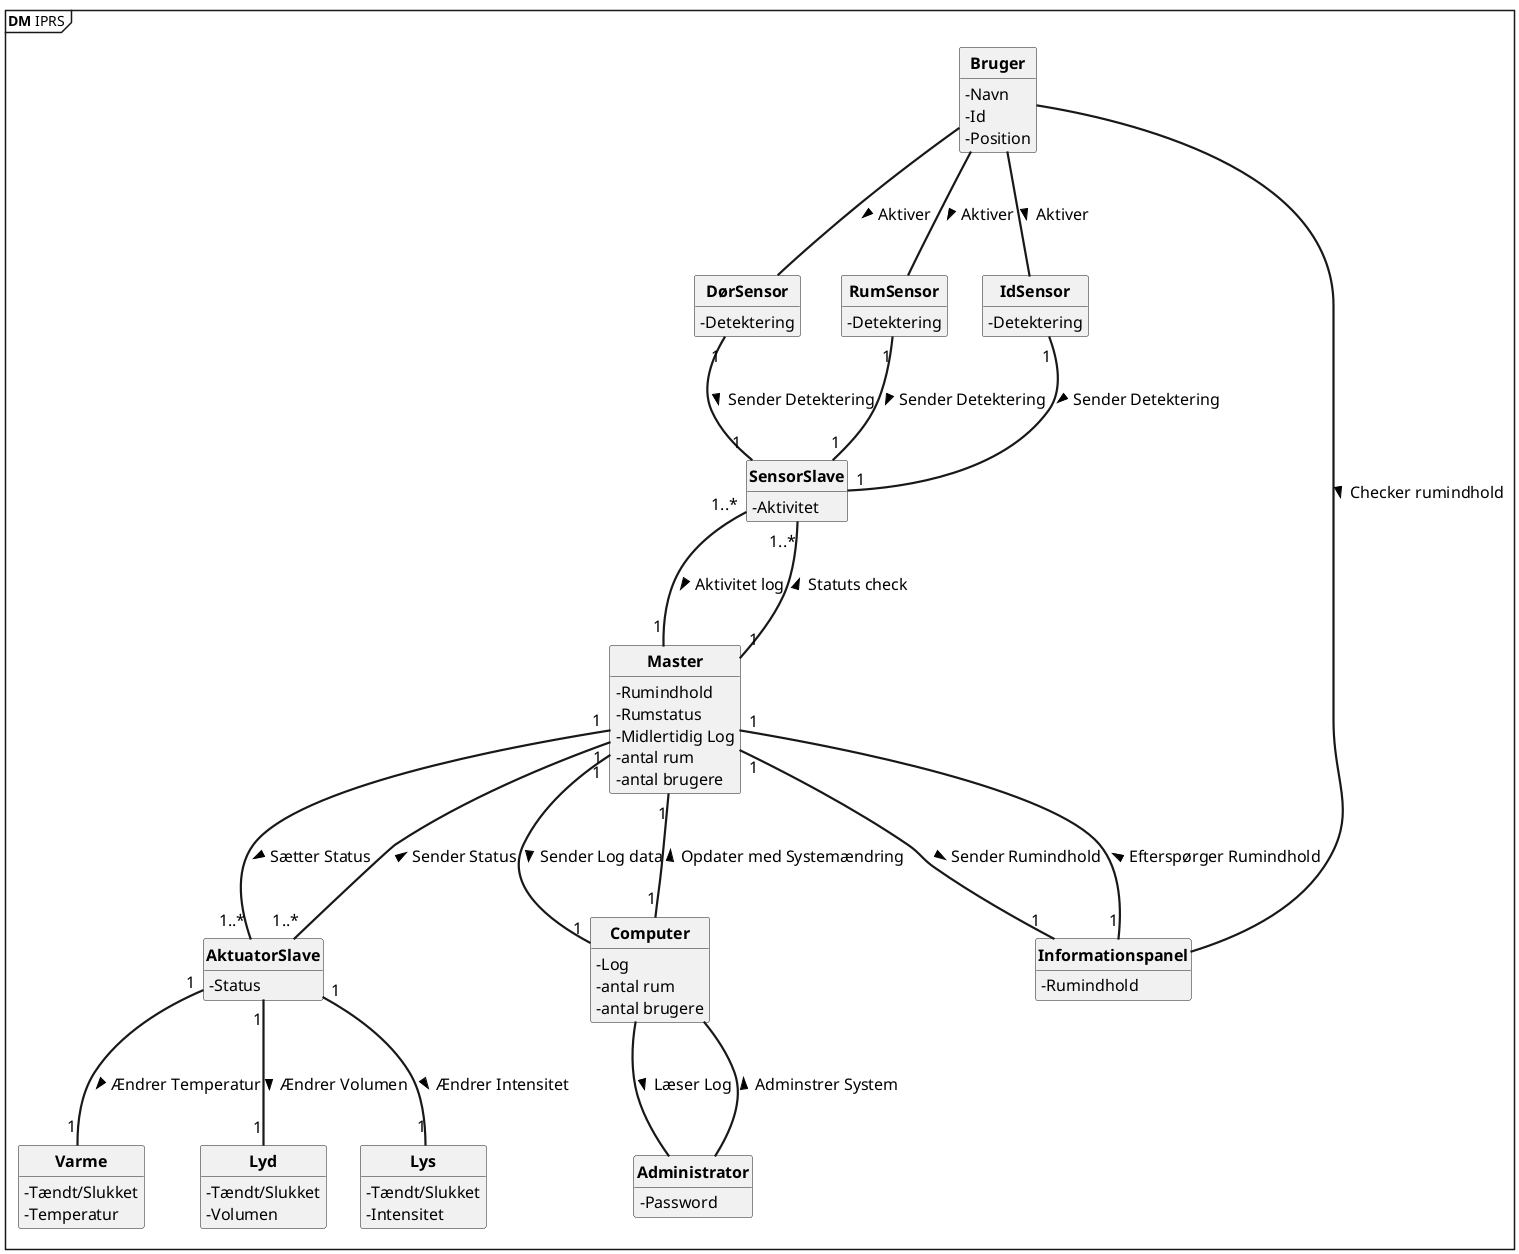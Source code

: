 @startuml DM IPRS
' Default param deffinition
skinparam style strictuml
skinparam DefaultFontSize 16
skinparam DefaultFontName times new roman
skinparam ArrowFontSize 16
skinparam ArrowThickness 2.2
skinparam Linetype poly
skinparam ranksep 100
skinparam nodesep 10
skinparam ClassAttributeIconSize 0
hide empty members


mainframe **DM** IPRS

' Class definition


Class "**SensorSlave**" as SS{
- Aktivitet
}

Class "**DørSensor**" as DS{
- Detektering
}

Class "**RumSensor**" as RS{
- Detektering
}

Class "**IdSensor**" as IS{
- Detektering
}

Class "**AktuatorSlave**" as AS{
- Status
}

Class "**Varme**" as V{
- Tændt/Slukket
- Temperatur
}

Class "**Lyd**" as LD{
- Tændt/Slukket
- Volumen
}

Class "**Lys**" as LS{
- Tændt/Slukket
- Intensitet
}

Class "**Bruger**" as BR{
- Navn
- Id
- Position
}


Class  "**Master**" as ME{
- Rumindhold
- Rumstatus
- Midlertidig Log
- antal rum
- antal brugere
}

Class "**Computer**" as COM{
- Log
- antal rum
- antal brugere
}

Class "**Informationspanel**" as INFO {
- Rumindhold
}

Class "**Administrator**" as ADMIN {
- Password
}

' Conection definition
BR -- INFO : > Checker rumindhold

SS "1..*" -- "1" ME : > Aktivitet log
SS "1..*" -- "1" ME : < Statuts check

ME "1" -- "1" COM : > Sender Log data
ME "1" -- "1" COM : < Opdater med Systemændring
ME "1" -- "1" INFO : > Sender Rumindhold
ME "1" -- "1" INFO : < Efterspørger Rumindhold

RS "1" -- "1" SS : > Sender Detektering
DS "1" -- "1" SS : > Sender Detektering
IS "1" -- "1" SS : > Sender Detektering

BR -- IS : > Aktiver
BR -- DS : > Aktiver
BR -- RS : > Aktiver

ADMIN -- COM  : > Adminstrer System
COM -- ADMIN : > Læser Log

ME "1" -- "1..*" AS : > Sætter Status
ME "1" -- "1..*" AS : < Sender Status

AS "1" -- "1" LS : > Ændrer Intensitet 
AS "1" -- "1" LD : > Ændrer Volumen
AS "1" -- "1" V : > Ændrer Temperatur
@enduml